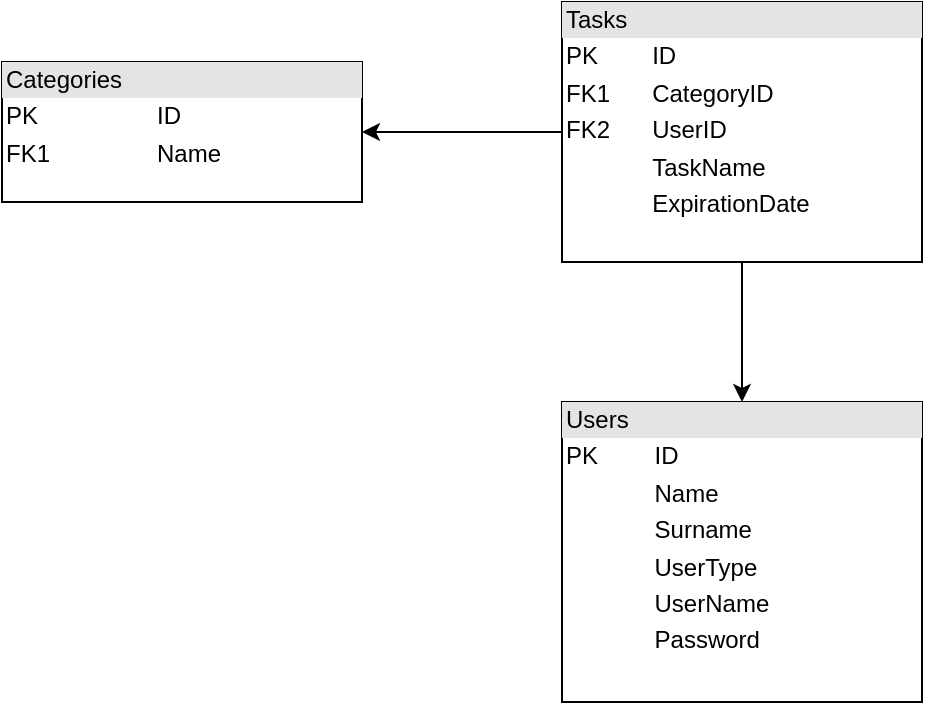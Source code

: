 <mxfile version="24.2.5" type="device">
  <diagram name="Página-1" id="aR16Eq-bJJrNHX3vsxgU">
    <mxGraphModel dx="1434" dy="956" grid="1" gridSize="10" guides="1" tooltips="1" connect="1" arrows="1" fold="1" page="1" pageScale="1" pageWidth="1654" pageHeight="2336" math="0" shadow="0">
      <root>
        <mxCell id="0" />
        <mxCell id="1" parent="0" />
        <mxCell id="Bq62iV6WlwpkKiBUZz6G-1" value="&lt;div style=&quot;box-sizing:border-box;width:100%;background:#e4e4e4;padding:2px;&quot;&gt;Categories&lt;/div&gt;&lt;table style=&quot;width:100%;font-size:1em;&quot; cellpadding=&quot;2&quot; cellspacing=&quot;0&quot;&gt;&lt;tbody&gt;&lt;tr&gt;&lt;td&gt;PK&lt;/td&gt;&lt;td&gt;ID&lt;/td&gt;&lt;/tr&gt;&lt;tr&gt;&lt;td&gt;FK1&lt;/td&gt;&lt;td&gt;Name&lt;/td&gt;&lt;/tr&gt;&lt;/tbody&gt;&lt;/table&gt;" style="verticalAlign=top;align=left;overflow=fill;html=1;whiteSpace=wrap;" vertex="1" parent="1">
          <mxGeometry x="240" y="340" width="180" height="70" as="geometry" />
        </mxCell>
        <mxCell id="Bq62iV6WlwpkKiBUZz6G-2" value="&lt;div style=&quot;box-sizing:border-box;width:100%;background:#e4e4e4;padding:2px;&quot;&gt;Users&lt;/div&gt;&lt;table style=&quot;width:100%;font-size:1em;&quot; cellpadding=&quot;2&quot; cellspacing=&quot;0&quot;&gt;&lt;tbody&gt;&lt;tr&gt;&lt;td&gt;PK&lt;/td&gt;&lt;td&gt;ID&lt;/td&gt;&lt;/tr&gt;&lt;tr&gt;&lt;td&gt;&lt;/td&gt;&lt;td&gt;Name&lt;/td&gt;&lt;/tr&gt;&lt;tr&gt;&lt;td&gt;&lt;br&gt;&lt;/td&gt;&lt;td&gt;Surname&lt;/td&gt;&lt;/tr&gt;&lt;tr&gt;&lt;td&gt;&lt;br&gt;&lt;/td&gt;&lt;td&gt;UserType&lt;/td&gt;&lt;/tr&gt;&lt;tr&gt;&lt;td&gt;&lt;br&gt;&lt;/td&gt;&lt;td&gt;UserName&lt;/td&gt;&lt;/tr&gt;&lt;tr&gt;&lt;td&gt;&lt;br&gt;&lt;/td&gt;&lt;td&gt;Password&lt;/td&gt;&lt;/tr&gt;&lt;/tbody&gt;&lt;/table&gt;" style="verticalAlign=top;align=left;overflow=fill;html=1;whiteSpace=wrap;" vertex="1" parent="1">
          <mxGeometry x="520" y="510" width="180" height="150" as="geometry" />
        </mxCell>
        <mxCell id="Bq62iV6WlwpkKiBUZz6G-4" style="edgeStyle=orthogonalEdgeStyle;rounded=0;orthogonalLoop=1;jettySize=auto;html=1;" edge="1" parent="1" source="Bq62iV6WlwpkKiBUZz6G-3" target="Bq62iV6WlwpkKiBUZz6G-1">
          <mxGeometry relative="1" as="geometry" />
        </mxCell>
        <mxCell id="Bq62iV6WlwpkKiBUZz6G-5" style="edgeStyle=orthogonalEdgeStyle;rounded=0;orthogonalLoop=1;jettySize=auto;html=1;exitX=0.5;exitY=1;exitDx=0;exitDy=0;entryX=0.5;entryY=0;entryDx=0;entryDy=0;" edge="1" parent="1" source="Bq62iV6WlwpkKiBUZz6G-3" target="Bq62iV6WlwpkKiBUZz6G-2">
          <mxGeometry relative="1" as="geometry" />
        </mxCell>
        <mxCell id="Bq62iV6WlwpkKiBUZz6G-3" value="&lt;div style=&quot;box-sizing:border-box;width:100%;background:#e4e4e4;padding:2px;&quot;&gt;Tasks&lt;/div&gt;&lt;table style=&quot;width:100%;font-size:1em;&quot; cellpadding=&quot;2&quot; cellspacing=&quot;0&quot;&gt;&lt;tbody&gt;&lt;tr&gt;&lt;td&gt;PK&lt;/td&gt;&lt;td&gt;ID&lt;/td&gt;&lt;/tr&gt;&lt;tr&gt;&lt;td&gt;FK1&lt;/td&gt;&lt;td&gt;CategoryID&lt;/td&gt;&lt;/tr&gt;&lt;tr&gt;&lt;td&gt;FK2&lt;/td&gt;&lt;td&gt;UserID&lt;/td&gt;&lt;/tr&gt;&lt;tr&gt;&lt;td&gt;&lt;/td&gt;&lt;td&gt;TaskName&lt;/td&gt;&lt;/tr&gt;&lt;tr&gt;&lt;td&gt;&lt;br&gt;&lt;/td&gt;&lt;td&gt;ExpirationDate&lt;/td&gt;&lt;/tr&gt;&lt;/tbody&gt;&lt;/table&gt;" style="verticalAlign=top;align=left;overflow=fill;html=1;whiteSpace=wrap;" vertex="1" parent="1">
          <mxGeometry x="520" y="310" width="180" height="130" as="geometry" />
        </mxCell>
      </root>
    </mxGraphModel>
  </diagram>
</mxfile>
